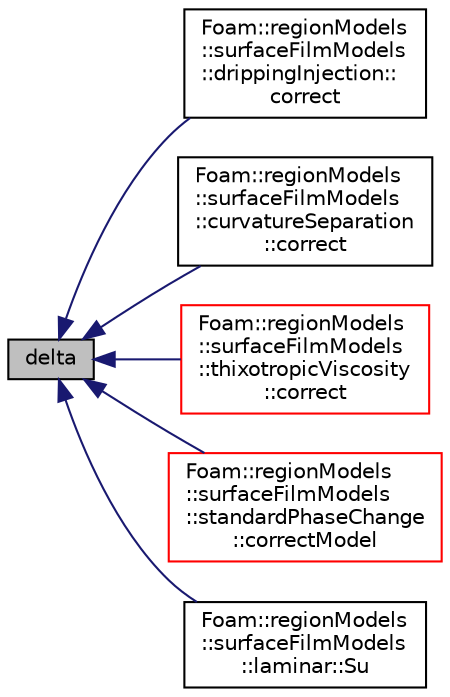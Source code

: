 digraph "delta"
{
  bgcolor="transparent";
  edge [fontname="Helvetica",fontsize="10",labelfontname="Helvetica",labelfontsize="10"];
  node [fontname="Helvetica",fontsize="10",shape=record];
  rankdir="LR";
  Node1 [label="delta",height=0.2,width=0.4,color="black", fillcolor="grey75", style="filled", fontcolor="black"];
  Node1 -> Node2 [dir="back",color="midnightblue",fontsize="10",style="solid",fontname="Helvetica"];
  Node2 [label="Foam::regionModels\l::surfaceFilmModels\l::drippingInjection::\lcorrect",height=0.2,width=0.4,color="black",URL="$a00581.html#a8c67db65404877aac3731246ffb15754",tooltip="Correct. "];
  Node1 -> Node3 [dir="back",color="midnightblue",fontsize="10",style="solid",fontname="Helvetica"];
  Node3 [label="Foam::regionModels\l::surfaceFilmModels\l::curvatureSeparation\l::correct",height=0.2,width=0.4,color="black",URL="$a00447.html#a8c67db65404877aac3731246ffb15754",tooltip="Correct. "];
  Node1 -> Node4 [dir="back",color="midnightblue",fontsize="10",style="solid",fontname="Helvetica"];
  Node4 [label="Foam::regionModels\l::surfaceFilmModels\l::thixotropicViscosity\l::correct",height=0.2,width=0.4,color="red",URL="$a02616.html#a2e639533765b4cde1bd3d0f0c528aa6c",tooltip="Correct. "];
  Node1 -> Node5 [dir="back",color="midnightblue",fontsize="10",style="solid",fontname="Helvetica"];
  Node5 [label="Foam::regionModels\l::surfaceFilmModels\l::standardPhaseChange\l::correctModel",height=0.2,width=0.4,color="red",URL="$a02434.html#abd12427a5e2dc465d748364b75b41c46",tooltip="Correct. "];
  Node1 -> Node6 [dir="back",color="midnightblue",fontsize="10",style="solid",fontname="Helvetica"];
  Node6 [label="Foam::regionModels\l::surfaceFilmModels\l::laminar::Su",height=0.2,width=0.4,color="black",URL="$a01268.html#a5612f0ace4d023184ba98b868a08fd14",tooltip="Return the source for the film momentum equation. "];
}
